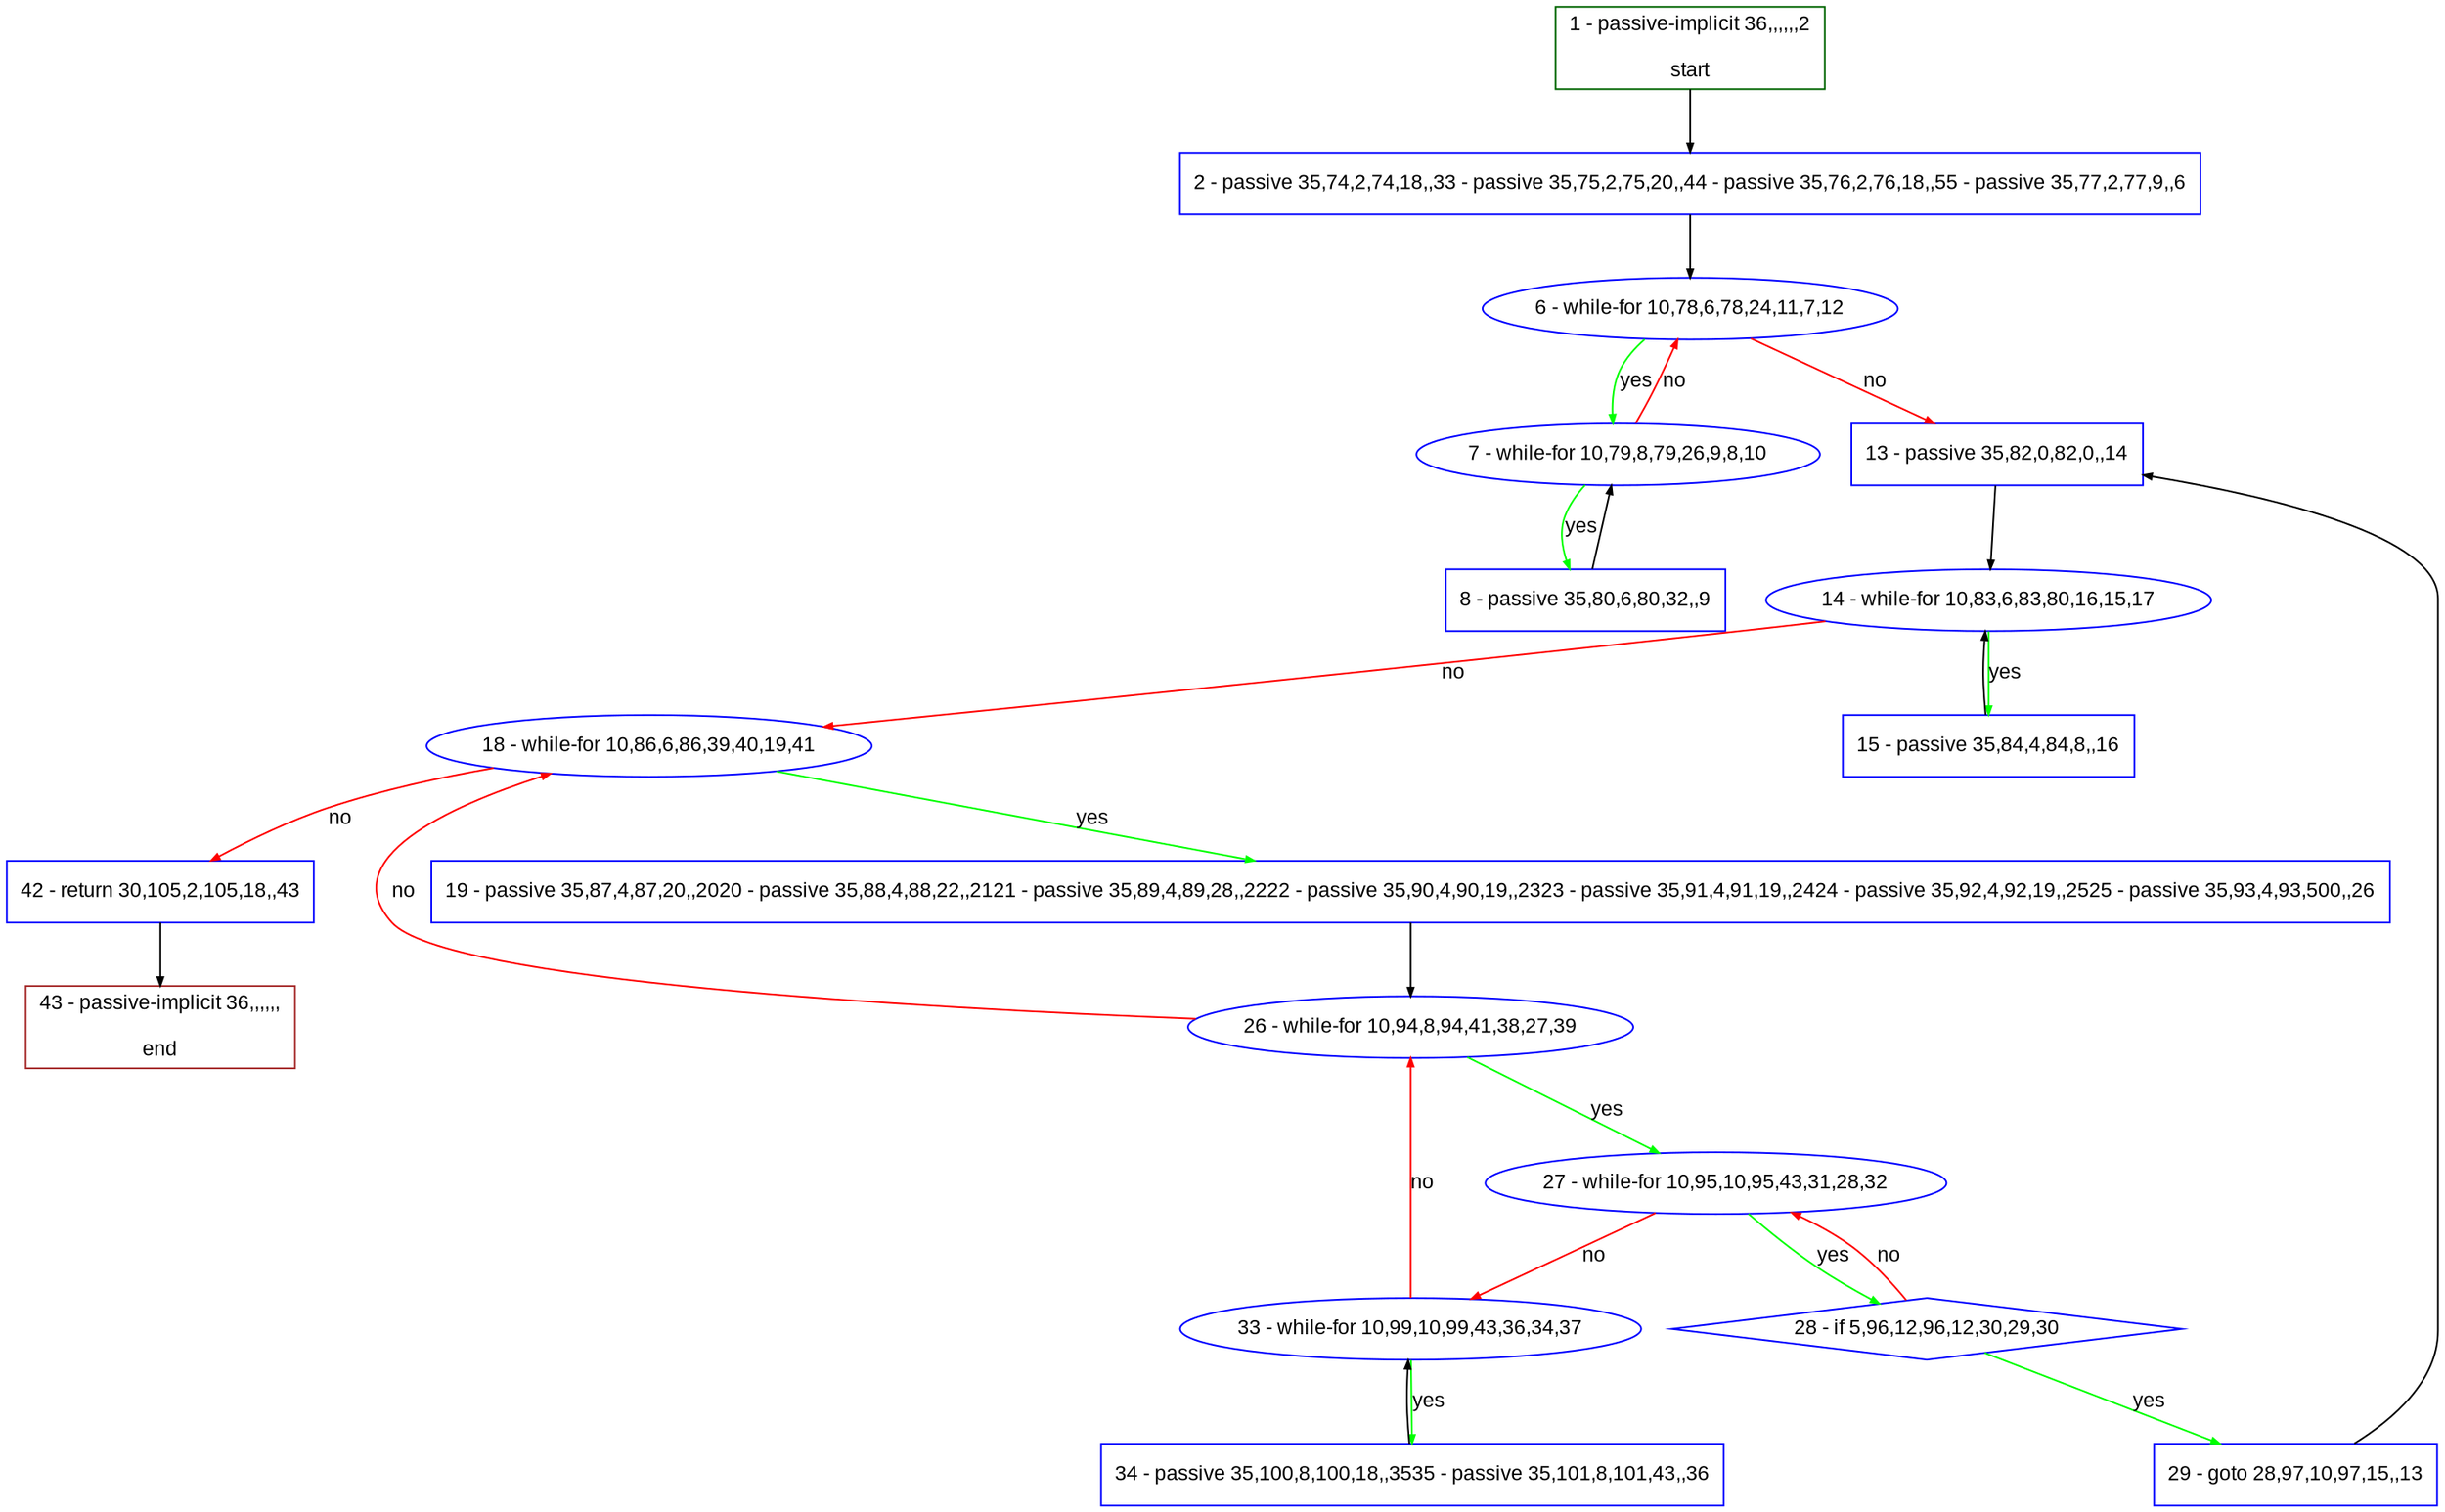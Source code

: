 digraph "" {
  graph [pack="true", label="", fontsize="12", packmode="clust", fontname="Arial", fillcolor="#FFFFCC", bgcolor="white", style="rounded,filled", compound="true"];
  node [node_initialized="no", label="", color="grey", fontsize="12", fillcolor="white", fontname="Arial", style="filled", shape="rectangle", compound="true", fixedsize="false"];
  edge [fontcolor="black", arrowhead="normal", arrowtail="none", arrowsize="0.5", ltail="", label="", color="black", fontsize="12", lhead="", fontname="Arial", dir="forward", compound="true"];
  __N1 [label="2 - passive 35,74,2,74,18,,33 - passive 35,75,2,75,20,,44 - passive 35,76,2,76,18,,55 - passive 35,77,2,77,9,,6", color="#0000ff", fillcolor="#ffffff", style="filled", shape="box"];
  __N2 [label="1 - passive-implicit 36,,,,,,2\n\nstart", color="#006400", fillcolor="#ffffff", style="filled", shape="box"];
  __N3 [label="6 - while-for 10,78,6,78,24,11,7,12", color="#0000ff", fillcolor="#ffffff", style="filled", shape="oval"];
  __N4 [label="7 - while-for 10,79,8,79,26,9,8,10", color="#0000ff", fillcolor="#ffffff", style="filled", shape="oval"];
  __N5 [label="13 - passive 35,82,0,82,0,,14", color="#0000ff", fillcolor="#ffffff", style="filled", shape="box"];
  __N6 [label="8 - passive 35,80,6,80,32,,9", color="#0000ff", fillcolor="#ffffff", style="filled", shape="box"];
  __N7 [label="14 - while-for 10,83,6,83,80,16,15,17", color="#0000ff", fillcolor="#ffffff", style="filled", shape="oval"];
  __N8 [label="15 - passive 35,84,4,84,8,,16", color="#0000ff", fillcolor="#ffffff", style="filled", shape="box"];
  __N9 [label="18 - while-for 10,86,6,86,39,40,19,41", color="#0000ff", fillcolor="#ffffff", style="filled", shape="oval"];
  __N10 [label="19 - passive 35,87,4,87,20,,2020 - passive 35,88,4,88,22,,2121 - passive 35,89,4,89,28,,2222 - passive 35,90,4,90,19,,2323 - passive 35,91,4,91,19,,2424 - passive 35,92,4,92,19,,2525 - passive 35,93,4,93,500,,26", color="#0000ff", fillcolor="#ffffff", style="filled", shape="box"];
  __N11 [label="42 - return 30,105,2,105,18,,43", color="#0000ff", fillcolor="#ffffff", style="filled", shape="box"];
  __N12 [label="26 - while-for 10,94,8,94,41,38,27,39", color="#0000ff", fillcolor="#ffffff", style="filled", shape="oval"];
  __N13 [label="27 - while-for 10,95,10,95,43,31,28,32", color="#0000ff", fillcolor="#ffffff", style="filled", shape="oval"];
  __N14 [label="28 - if 5,96,12,96,12,30,29,30", color="#0000ff", fillcolor="#ffffff", style="filled", shape="diamond"];
  __N15 [label="33 - while-for 10,99,10,99,43,36,34,37", color="#0000ff", fillcolor="#ffffff", style="filled", shape="oval"];
  __N16 [label="29 - goto 28,97,10,97,15,,13", color="#0000ff", fillcolor="#ffffff", style="filled", shape="box"];
  __N17 [label="34 - passive 35,100,8,100,18,,3535 - passive 35,101,8,101,43,,36", color="#0000ff", fillcolor="#ffffff", style="filled", shape="box"];
  __N18 [label="43 - passive-implicit 36,,,,,,\n\nend", color="#a52a2a", fillcolor="#ffffff", style="filled", shape="box"];
  __N2 -> __N1 [arrowhead="normal", arrowtail="none", color="#000000", label="", dir="forward"];
  __N1 -> __N3 [arrowhead="normal", arrowtail="none", color="#000000", label="", dir="forward"];
  __N3 -> __N4 [arrowhead="normal", arrowtail="none", color="#00ff00", label="yes", dir="forward"];
  __N4 -> __N3 [arrowhead="normal", arrowtail="none", color="#ff0000", label="no", dir="forward"];
  __N3 -> __N5 [arrowhead="normal", arrowtail="none", color="#ff0000", label="no", dir="forward"];
  __N4 -> __N6 [arrowhead="normal", arrowtail="none", color="#00ff00", label="yes", dir="forward"];
  __N6 -> __N4 [arrowhead="normal", arrowtail="none", color="#000000", label="", dir="forward"];
  __N5 -> __N7 [arrowhead="normal", arrowtail="none", color="#000000", label="", dir="forward"];
  __N7 -> __N8 [arrowhead="normal", arrowtail="none", color="#00ff00", label="yes", dir="forward"];
  __N8 -> __N7 [arrowhead="normal", arrowtail="none", color="#000000", label="", dir="forward"];
  __N7 -> __N9 [arrowhead="normal", arrowtail="none", color="#ff0000", label="no", dir="forward"];
  __N9 -> __N10 [arrowhead="normal", arrowtail="none", color="#00ff00", label="yes", dir="forward"];
  __N9 -> __N11 [arrowhead="normal", arrowtail="none", color="#ff0000", label="no", dir="forward"];
  __N10 -> __N12 [arrowhead="normal", arrowtail="none", color="#000000", label="", dir="forward"];
  __N12 -> __N9 [arrowhead="normal", arrowtail="none", color="#ff0000", label="no", dir="forward"];
  __N12 -> __N13 [arrowhead="normal", arrowtail="none", color="#00ff00", label="yes", dir="forward"];
  __N13 -> __N14 [arrowhead="normal", arrowtail="none", color="#00ff00", label="yes", dir="forward"];
  __N14 -> __N13 [arrowhead="normal", arrowtail="none", color="#ff0000", label="no", dir="forward"];
  __N13 -> __N15 [arrowhead="normal", arrowtail="none", color="#ff0000", label="no", dir="forward"];
  __N14 -> __N16 [arrowhead="normal", arrowtail="none", color="#00ff00", label="yes", dir="forward"];
  __N16 -> __N5 [arrowhead="normal", arrowtail="none", color="#000000", label="", dir="forward"];
  __N15 -> __N12 [arrowhead="normal", arrowtail="none", color="#ff0000", label="no", dir="forward"];
  __N15 -> __N17 [arrowhead="normal", arrowtail="none", color="#00ff00", label="yes", dir="forward"];
  __N17 -> __N15 [arrowhead="normal", arrowtail="none", color="#000000", label="", dir="forward"];
  __N11 -> __N18 [arrowhead="normal", arrowtail="none", color="#000000", label="", dir="forward"];
}
